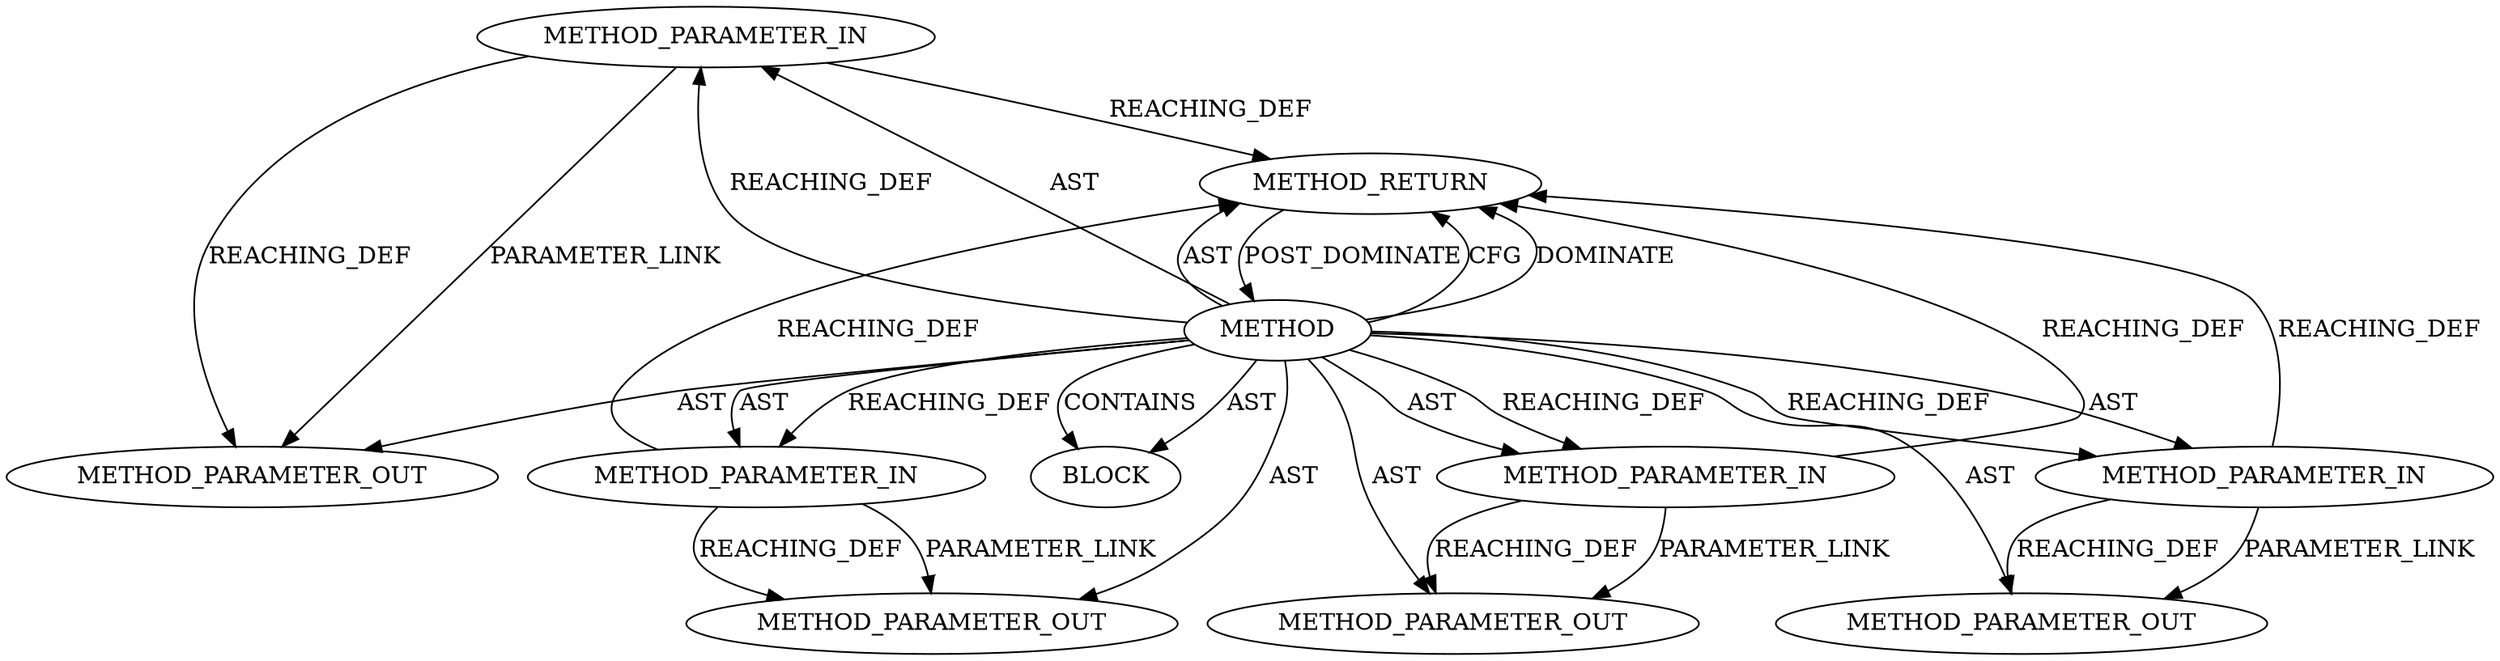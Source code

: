 digraph {
  21811 [label=METHOD_PARAMETER_OUT ORDER=1 CODE="p1" IS_VARIADIC=false TYPE_FULL_NAME="ANY" EVALUATION_STRATEGY="BY_VALUE" INDEX=1 NAME="p1"]
  21812 [label=METHOD_PARAMETER_OUT ORDER=2 CODE="p2" IS_VARIADIC=false TYPE_FULL_NAME="ANY" EVALUATION_STRATEGY="BY_VALUE" INDEX=2 NAME="p2"]
  19496 [label=METHOD_PARAMETER_IN ORDER=1 CODE="p1" IS_VARIADIC=false TYPE_FULL_NAME="ANY" EVALUATION_STRATEGY="BY_VALUE" INDEX=1 NAME="p1"]
  21814 [label=METHOD_PARAMETER_OUT ORDER=4 CODE="p4" IS_VARIADIC=false TYPE_FULL_NAME="ANY" EVALUATION_STRATEGY="BY_VALUE" INDEX=4 NAME="p4"]
  19500 [label=BLOCK ORDER=1 ARGUMENT_INDEX=1 CODE="<empty>" TYPE_FULL_NAME="ANY"]
  21813 [label=METHOD_PARAMETER_OUT ORDER=3 CODE="p3" IS_VARIADIC=false TYPE_FULL_NAME="ANY" EVALUATION_STRATEGY="BY_VALUE" INDEX=3 NAME="p3"]
  19498 [label=METHOD_PARAMETER_IN ORDER=3 CODE="p3" IS_VARIADIC=false TYPE_FULL_NAME="ANY" EVALUATION_STRATEGY="BY_VALUE" INDEX=3 NAME="p3"]
  19499 [label=METHOD_PARAMETER_IN ORDER=4 CODE="p4" IS_VARIADIC=false TYPE_FULL_NAME="ANY" EVALUATION_STRATEGY="BY_VALUE" INDEX=4 NAME="p4"]
  19497 [label=METHOD_PARAMETER_IN ORDER=2 CODE="p2" IS_VARIADIC=false TYPE_FULL_NAME="ANY" EVALUATION_STRATEGY="BY_VALUE" INDEX=2 NAME="p2"]
  19495 [label=METHOD AST_PARENT_TYPE="NAMESPACE_BLOCK" AST_PARENT_FULL_NAME="<global>" ORDER=0 CODE="<empty>" FULL_NAME="list_for_each_entry_safe" IS_EXTERNAL=true FILENAME="<empty>" SIGNATURE="" NAME="list_for_each_entry_safe"]
  19501 [label=METHOD_RETURN ORDER=2 CODE="RET" TYPE_FULL_NAME="ANY" EVALUATION_STRATEGY="BY_VALUE"]
  19501 -> 19495 [label=POST_DOMINATE ]
  19496 -> 19501 [label=REACHING_DEF VARIABLE="p1"]
  19498 -> 19501 [label=REACHING_DEF VARIABLE="p3"]
  19495 -> 21813 [label=AST ]
  19495 -> 19501 [label=CFG ]
  19495 -> 19496 [label=REACHING_DEF VARIABLE=""]
  19495 -> 21812 [label=AST ]
  19496 -> 21811 [label=REACHING_DEF VARIABLE="p1"]
  19498 -> 21813 [label=PARAMETER_LINK ]
  19495 -> 21814 [label=AST ]
  19495 -> 19496 [label=AST ]
  19495 -> 21811 [label=AST ]
  19495 -> 19497 [label=REACHING_DEF VARIABLE=""]
  19496 -> 21811 [label=PARAMETER_LINK ]
  19495 -> 19500 [label=AST ]
  19497 -> 19501 [label=REACHING_DEF VARIABLE="p2"]
  19498 -> 21813 [label=REACHING_DEF VARIABLE="p3"]
  19495 -> 19499 [label=REACHING_DEF VARIABLE=""]
  19499 -> 21814 [label=PARAMETER_LINK ]
  19495 -> 19501 [label=DOMINATE ]
  19495 -> 19499 [label=AST ]
  19495 -> 19498 [label=AST ]
  19497 -> 21812 [label=PARAMETER_LINK ]
  19499 -> 19501 [label=REACHING_DEF VARIABLE="p4"]
  19495 -> 19500 [label=CONTAINS ]
  19495 -> 19497 [label=AST ]
  19495 -> 19498 [label=REACHING_DEF VARIABLE=""]
  19497 -> 21812 [label=REACHING_DEF VARIABLE="p2"]
  19495 -> 19501 [label=AST ]
  19499 -> 21814 [label=REACHING_DEF VARIABLE="p4"]
}
